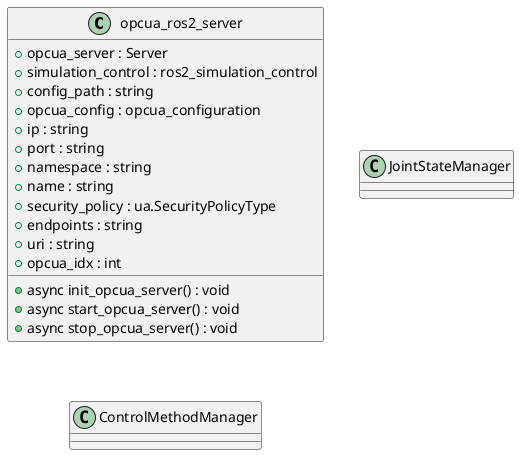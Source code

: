 @startuml "Opcua_server"

class "opcua_ros2_server" {
    + opcua_server : Server
    + simulation_control : ros2_simulation_control
    + config_path : string
    + opcua_config : opcua_configuration
    + ip : string
    + port : string
    + namespace : string
    + name : string
    + security_policy : ua.SecurityPolicyType
    + endpoints : string
    + uri : string
    + opcua_idx : int
    + async init_opcua_server() : void
    + async start_opcua_server() : void
    + async stop_opcua_server() : void
}

class JointStateManager{

}
class ControlMethodManager{
    
}


@enduml
